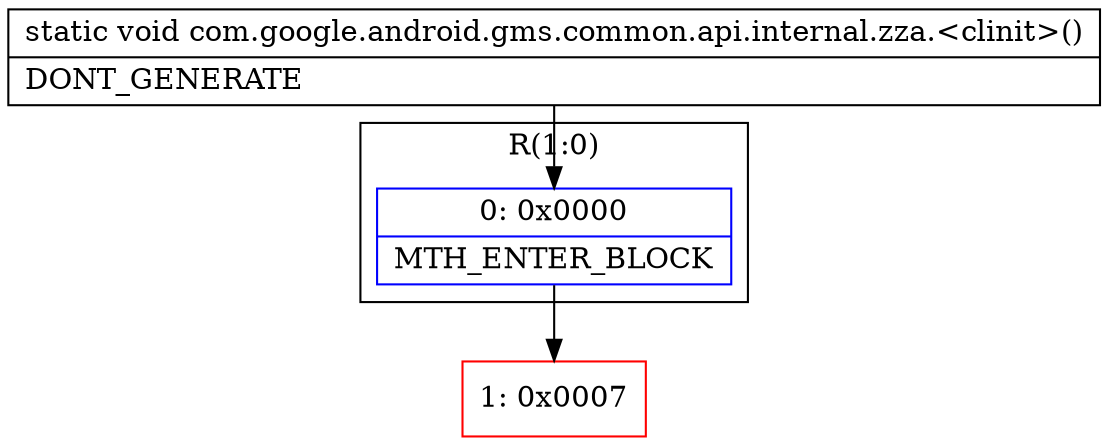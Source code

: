 digraph "CFG forcom.google.android.gms.common.api.internal.zza.\<clinit\>()V" {
subgraph cluster_Region_891149170 {
label = "R(1:0)";
node [shape=record,color=blue];
Node_0 [shape=record,label="{0\:\ 0x0000|MTH_ENTER_BLOCK\l}"];
}
Node_1 [shape=record,color=red,label="{1\:\ 0x0007}"];
MethodNode[shape=record,label="{static void com.google.android.gms.common.api.internal.zza.\<clinit\>()  | DONT_GENERATE\l}"];
MethodNode -> Node_0;
Node_0 -> Node_1;
}

